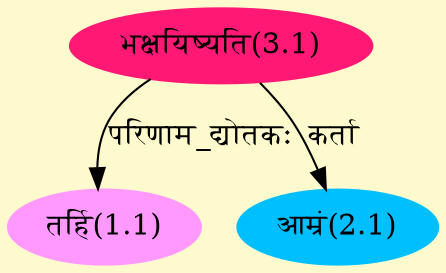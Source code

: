 digraph G{
rankdir=BT;
 compound=true;
 bgcolor="lemonchiffon1";
Node1_1 [style=filled, color="#FF99FF" label = "तर्हि(1.1)"]
Node3_1 [style=filled, color="#FF1975" label = "भक्षयिष्यति(3.1)"]
Node2_1 [style=filled, color="#00BFFF" label = "आम्रं(2.1)"]
/* Start of Relations section */

Node1_1 -> Node3_1 [  label="परिणाम_द्योतकः"  dir="back" ]
Node2_1 -> Node3_1 [  label="कर्ता"  dir="back" ]
}
